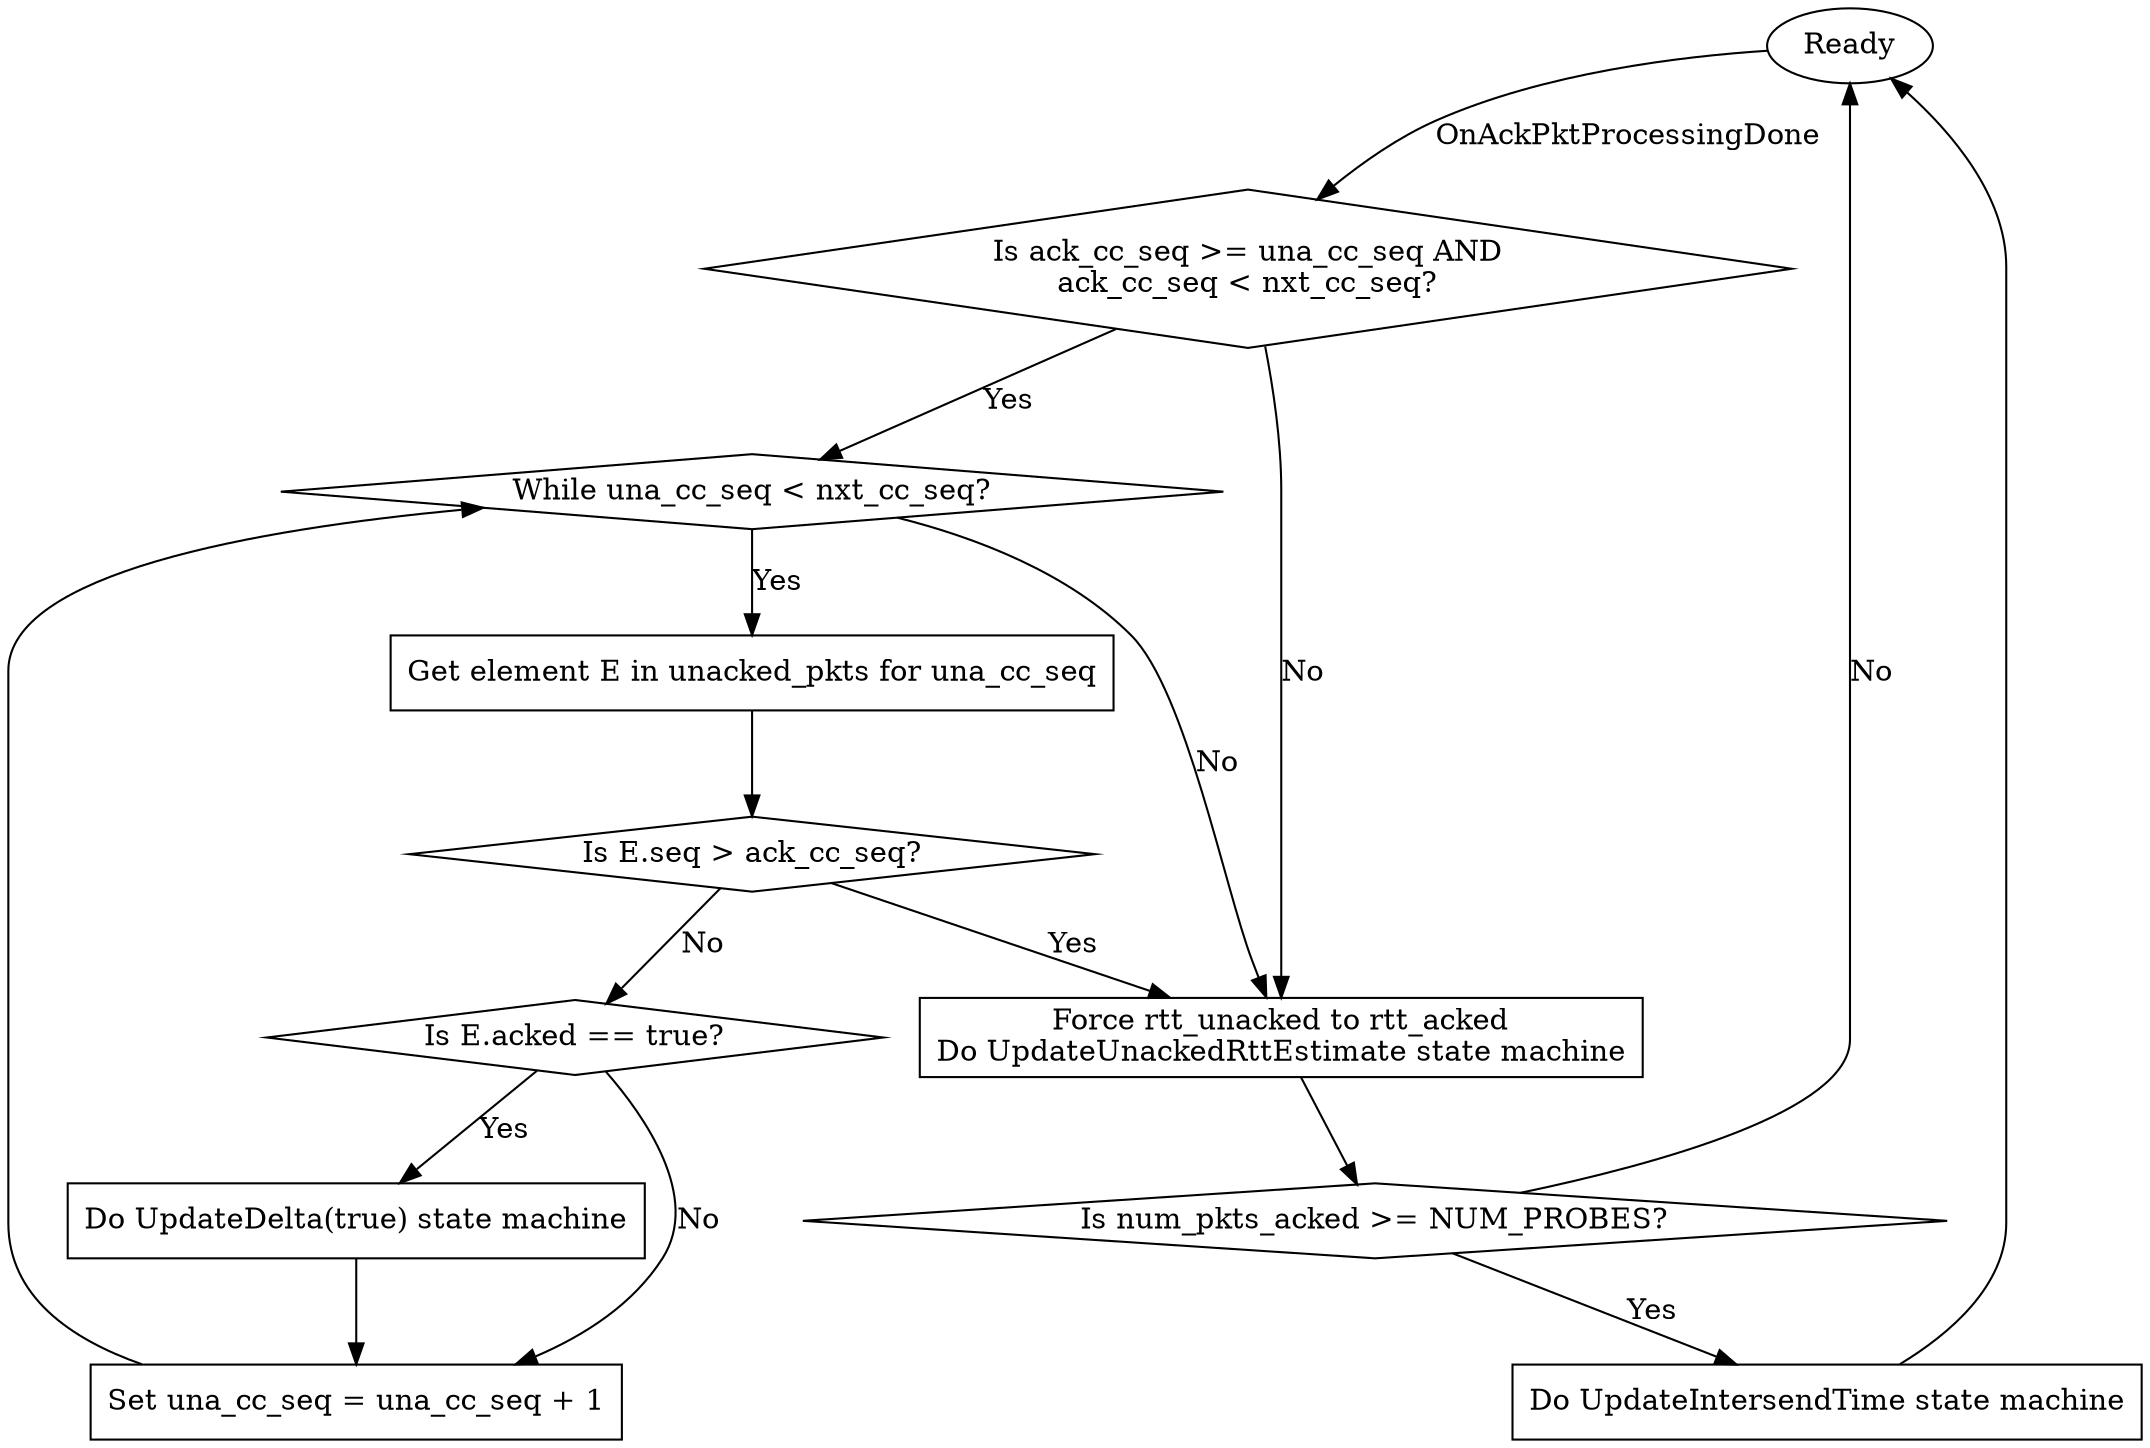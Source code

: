 digraph sliq_copa_onackpktprocessingdone {
    redy [ shape = ellipse, label = "Ready" ];
    blk1 [ shape = box,     label = "Get element E in unacked_pkts for una_cc_seq" ];
    blk2 [ shape = box,     label = "Do UpdateDelta(true) state machine" ];
    blk3 [ shape = box,     label = "Set una_cc_seq = una_cc_seq + 1" ];
    blk4 [ shape = box,     label = "Force rtt_unacked to rtt_acked\nDo UpdateUnackedRttEstimate state machine" ];
    blk5 [ shape = box,     label = "Do UpdateIntersendTime state machine" ];
    dsc1 [ shape = diamond, label = "Is ack_cc_seq >= una_cc_seq AND\nack_cc_seq < nxt_cc_seq?" ];
    dsc2 [ shape = diamond, label = "While una_cc_seq < nxt_cc_seq?" ];
    dsc3 [ shape = diamond, label = "Is E.seq > ack_cc_seq?" ];
    dsc4 [ shape = diamond, label = "Is E.acked == true?" ];
    dsc5 [ shape = diamond, label = "Is num_pkts_acked >= NUM_PROBES?" ];

    redy -> dsc1 [ label = "OnAckPktProcessingDone" ];
    dsc1 -> dsc2 [ label = "Yes" ];
    dsc1 -> blk4 [ label = "No" ];
    dsc2 -> blk1 [ label = "Yes" ];
    dsc2 -> blk4 [ label = "No" ];
    blk1 -> dsc3;
    dsc3 -> blk4 [ label = "Yes" ];
    dsc3 -> dsc4 [ label = "No" ];
    dsc4 -> blk2 [ label = "Yes" ];
    dsc4 -> blk3 [ label = "No" ];
    blk2 -> blk3;
    blk3 -> dsc2;
    blk4 -> dsc5;
    dsc5 -> blk5 [ label = "Yes" ];
    dsc5 -> redy [ label = "No" ];
    blk5 -> redy;
}
